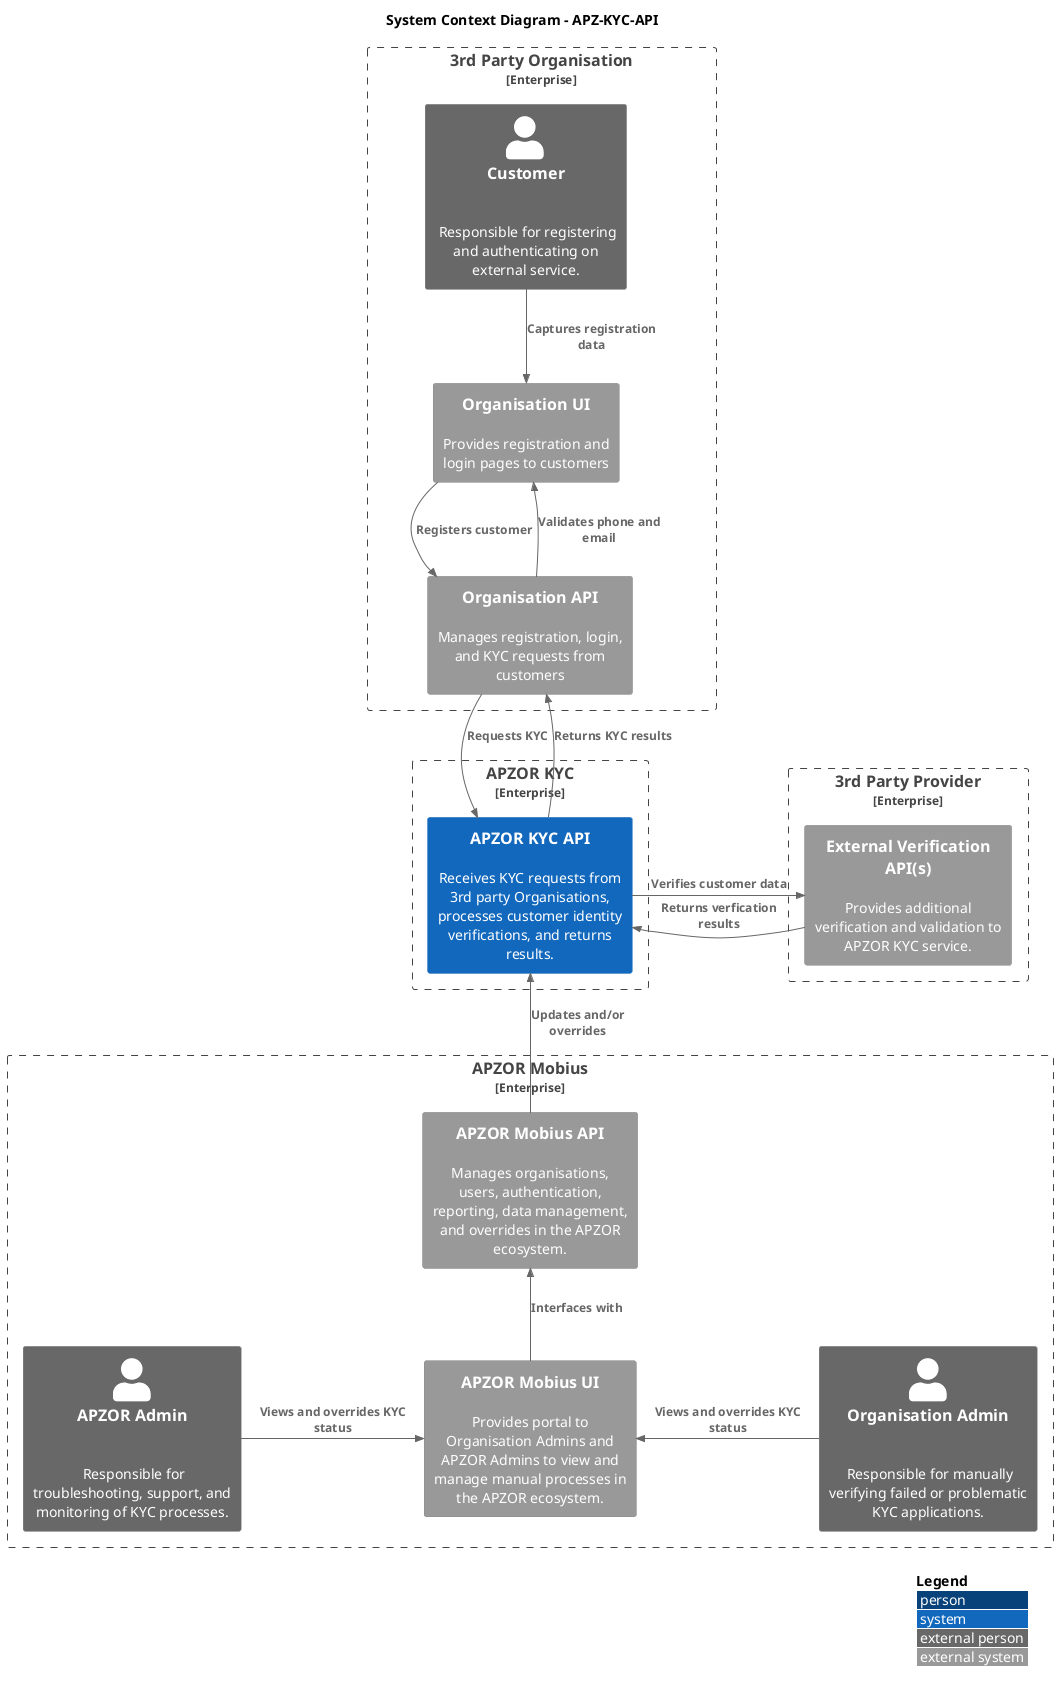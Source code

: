 @startuml
!include <c4/C4_Context.puml>  
!include <office/Users/user.puml>

LAYOUT_WITH_LEGEND()

title System Context Diagram - APZ-KYC-API


Enterprise_Boundary(c0, "3rd Party Organisation") {
  System_Ext(organisationUi, "Organisation UI", "Provides registration and login pages to customers")
  System_Ext(organisationApi, "Organisation API", "Manages registration, login, and KYC requests from customers")
  Person_Ext(customer, Customer ,"\n Responsible for registering and authenticating on external service." )
}

Enterprise_Boundary(c1, "APZOR KYC") {
  System(apzKycApi, "APZOR KYC API", "Receives KYC requests from 3rd party Organisations, processes customer identity verifications, and returns results.")
}

Enterprise_Boundary(c2, "APZOR Mobius") {
  System_Ext(apzMobiusUi, "APZOR Mobius UI", "Provides portal to Organisation Admins and APZOR Admins to view and manage manual processes in the APZOR ecosystem.")
  System_Ext(apzMobiusApi, "APZOR Mobius API", "Manages organisations, users, authentication, reporting, data management, and overrides in the APZOR ecosystem.")
  Person_Ext(orgAdmin, Organisation Admin ,"\n Responsible for manually verifying failed or problematic KYC applications." )
  Person_Ext(apzorAdmin, APZOR Admin ,"\n Responsible for troubleshooting, support, and monitoring of KYC processes." )
}

Enterprise_Boundary(c3, "3rd Party Provider") {
  System_Ext(externalVerificationApi, "External Verification API(s)", "Provides additional verification and validation to APZOR KYC service.")
}

Rel_D(customer, organisationUi, "Captures registration data")
Rel_D(organisationUi, organisationApi, "Registers customer")
Rel_U(organisationApi, organisationUi, "Validates phone and email")
Rel_D(organisationApi, apzKycApi, "Requests KYC")

Rel_U(apzKycApi, organisationApi, "Returns KYC results")

Rel_U(apzMobiusApi, apzKycApi, "Updates and/or overrides")
Rel_U(apzMobiusUi, apzMobiusApi, "Interfaces with")
Rel_R(apzorAdmin, apzMobiusUi, "Views and overrides KYC status")
Rel_L(orgAdmin, apzMobiusUi, "Views and overrides KYC status")

Rel_R(apzKycApi, externalVerificationApi, "Verifies customer data")
Rel_L(externalVerificationApi, apzKycApi, "Returns verfication results")
@enduml